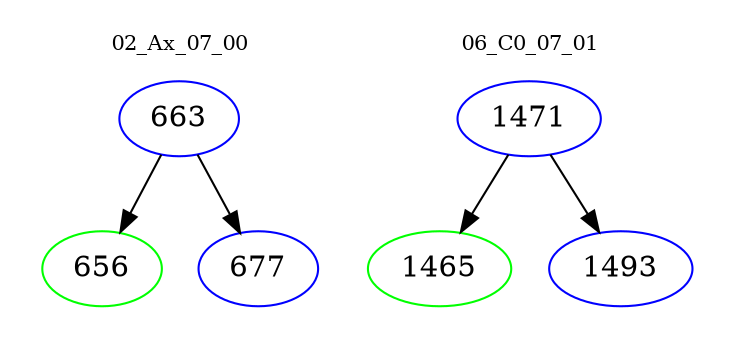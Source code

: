 digraph{
subgraph cluster_0 {
color = white
label = "02_Ax_07_00";
fontsize=10;
T0_663 [label="663", color="blue"]
T0_663 -> T0_656 [color="black"]
T0_656 [label="656", color="green"]
T0_663 -> T0_677 [color="black"]
T0_677 [label="677", color="blue"]
}
subgraph cluster_1 {
color = white
label = "06_C0_07_01";
fontsize=10;
T1_1471 [label="1471", color="blue"]
T1_1471 -> T1_1465 [color="black"]
T1_1465 [label="1465", color="green"]
T1_1471 -> T1_1493 [color="black"]
T1_1493 [label="1493", color="blue"]
}
}
